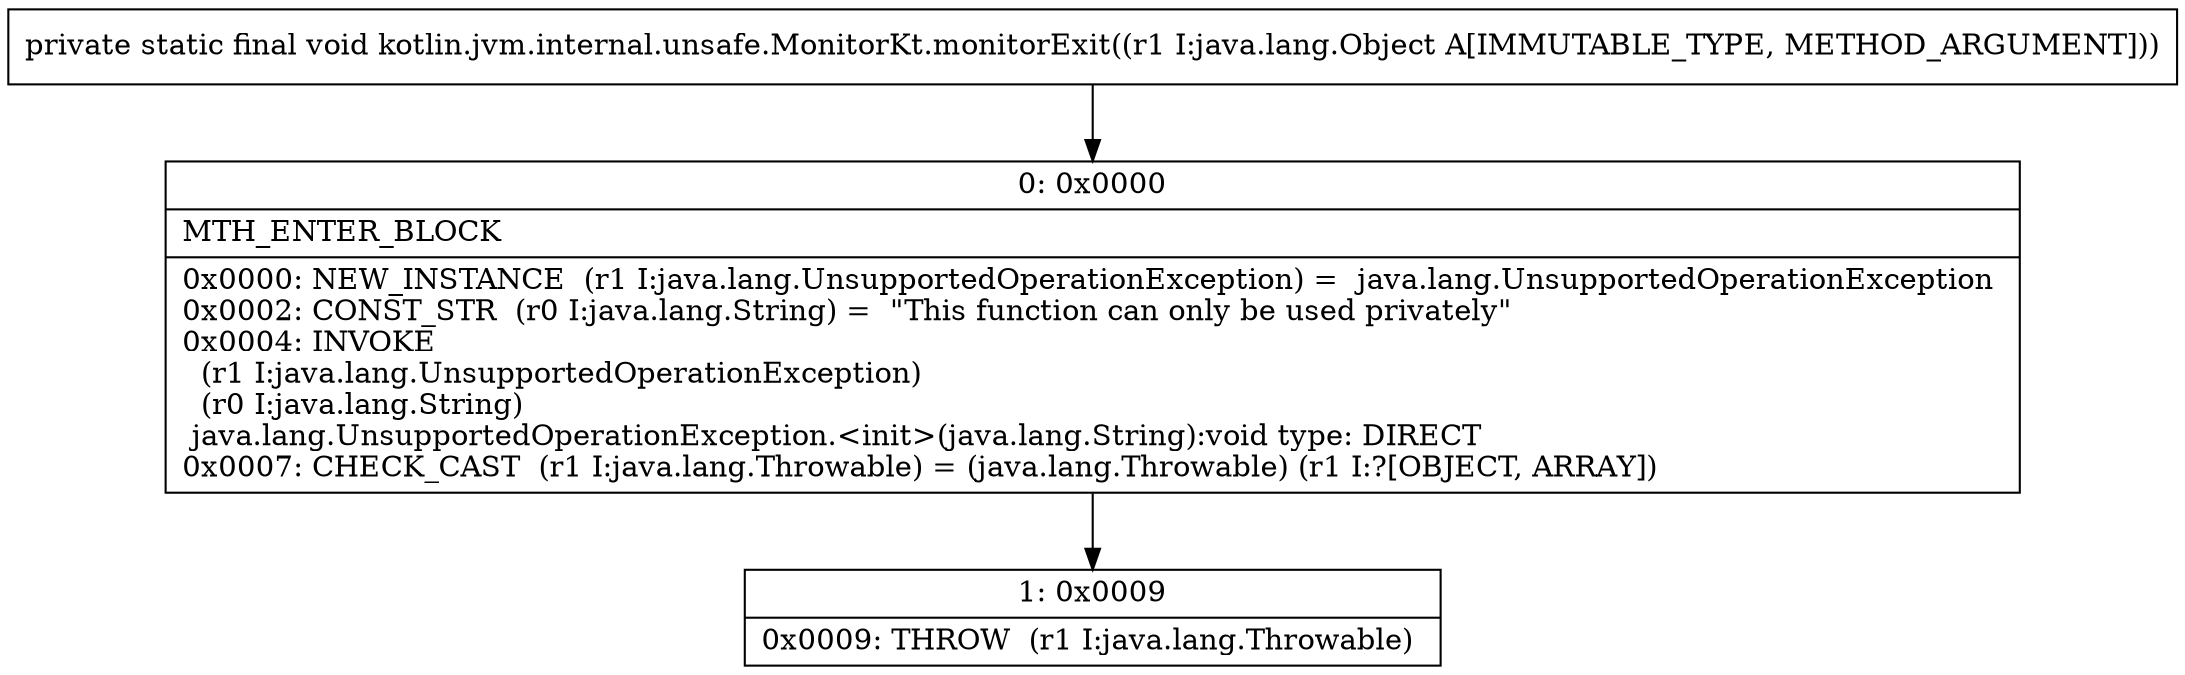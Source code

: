 digraph "CFG forkotlin.jvm.internal.unsafe.MonitorKt.monitorExit(Ljava\/lang\/Object;)V" {
Node_0 [shape=record,label="{0\:\ 0x0000|MTH_ENTER_BLOCK\l|0x0000: NEW_INSTANCE  (r1 I:java.lang.UnsupportedOperationException) =  java.lang.UnsupportedOperationException \l0x0002: CONST_STR  (r0 I:java.lang.String) =  \"This function can only be used privately\" \l0x0004: INVOKE  \l  (r1 I:java.lang.UnsupportedOperationException)\l  (r0 I:java.lang.String)\l java.lang.UnsupportedOperationException.\<init\>(java.lang.String):void type: DIRECT \l0x0007: CHECK_CAST  (r1 I:java.lang.Throwable) = (java.lang.Throwable) (r1 I:?[OBJECT, ARRAY]) \l}"];
Node_1 [shape=record,label="{1\:\ 0x0009|0x0009: THROW  (r1 I:java.lang.Throwable) \l}"];
MethodNode[shape=record,label="{private static final void kotlin.jvm.internal.unsafe.MonitorKt.monitorExit((r1 I:java.lang.Object A[IMMUTABLE_TYPE, METHOD_ARGUMENT])) }"];
MethodNode -> Node_0;
Node_0 -> Node_1;
}

